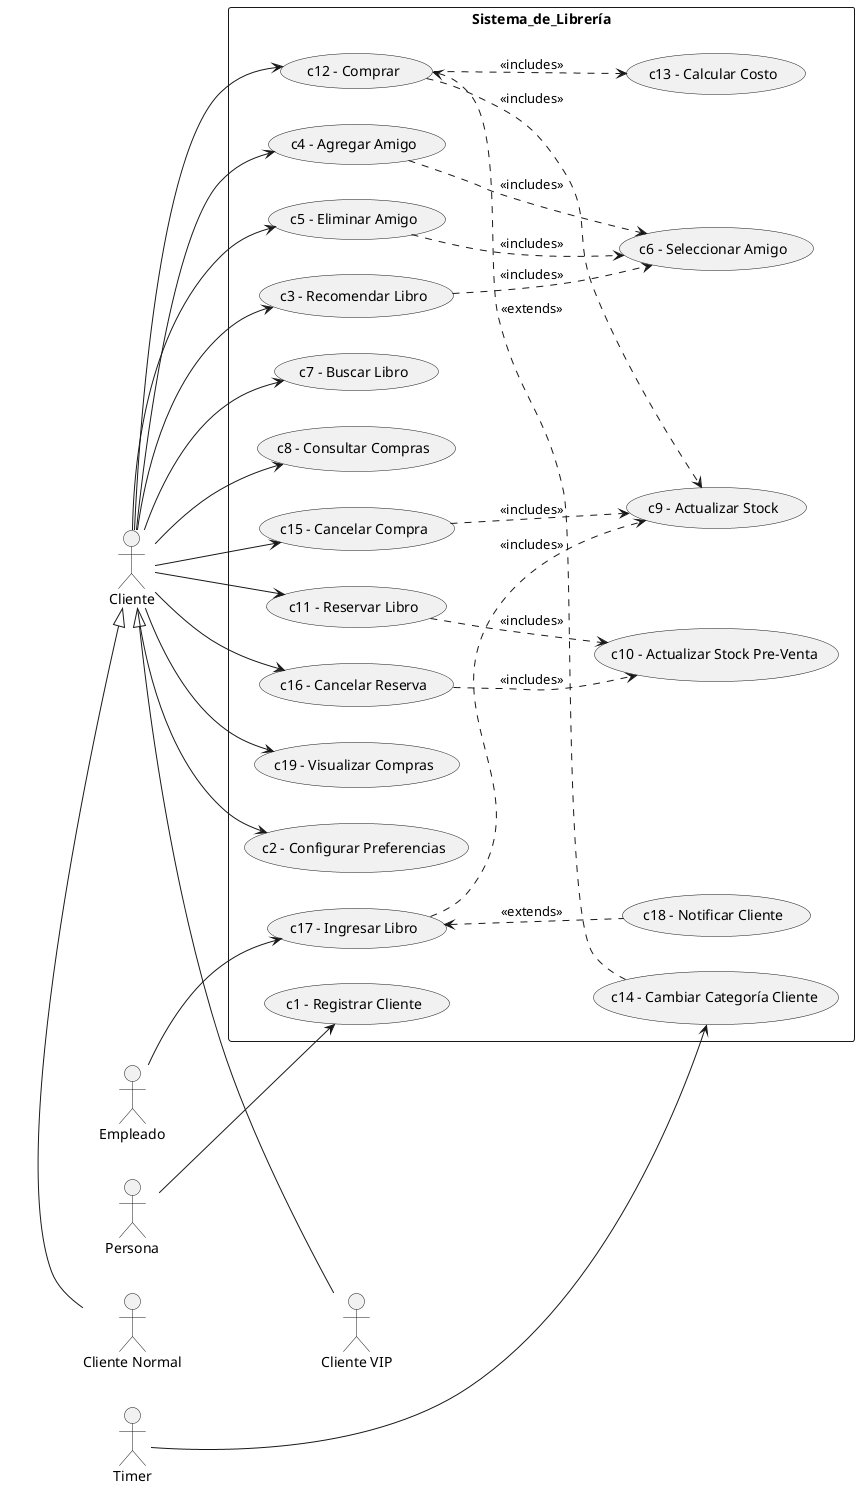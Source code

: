 @startuml
left to right direction
skinparam packageStyle rectangle

together {

    :Persona: as p
    :Empleado: as e
    :Timer: as t
    :Cliente: as c

    t -[hidden]l- c

    together {
        :Cliente VIP: as vc
        :Cliente Normal: as cn
        cn -[hidden]- vc
        vc -|> c
        cn -|> c
    }
    
}

rectangle Sistema_de_Librería {
    (c1 - Registrar Cliente) as c1
    (c2 - Configurar Preferencias) as c2

    (c3 - Recomendar Libro) as c3
    (c4 - Agregar Amigo) as c4
    (c5 - Eliminar Amigo) as c5
    (c6 - Seleccionar Amigo) as c6
    c4 ..> c6 :<<includes>>
    c5 ..> c6 :<<includes>>
    c3 ..> c6 :<<includes>>

    (c7 - Buscar Libro) as c7
    (c8 - Consultar Compras) as c8

    (c9 - Actualizar Stock) as c9
    (c10 - Actualizar Stock Pre-Venta) as c10
    (c11 - Reservar Libro) as c11
    together {
        (c12 - Comprar) as c12 
        (c13 - Calcular Costo) as c13
    }

    (c14 - Cambiar Categoría Cliente) as c14

    (c15 - Cancelar Compra) as c15
    (c16 - Cancelar Reserva) as c16


    (c17 - Ingresar Libro) as c17
    (c18 - Notificar Cliente) as c18
    (c19 - Visualizar Compras) as c19
}

c12 <.. c14 :<<extends>>
c12 ..> c9 :<<includes>>
c12 ..> c13 :<<includes>>

c17 ..> c9 :<<includes>>

c15 ..> c9 :<<includes>>
c11 ..> c10 : <<includes>>
c16 ..> c10: <<includes>>

t --> c14
p --> c1
e --> c17
c --> c2
c --> c3
c --> c4
c --> c5
c --> c7
c --> c12
c --> c8
c --> c15
c --> c11
c --> c16
c --> c19


c17 <.. c18 :<<extends>>


@enduml
